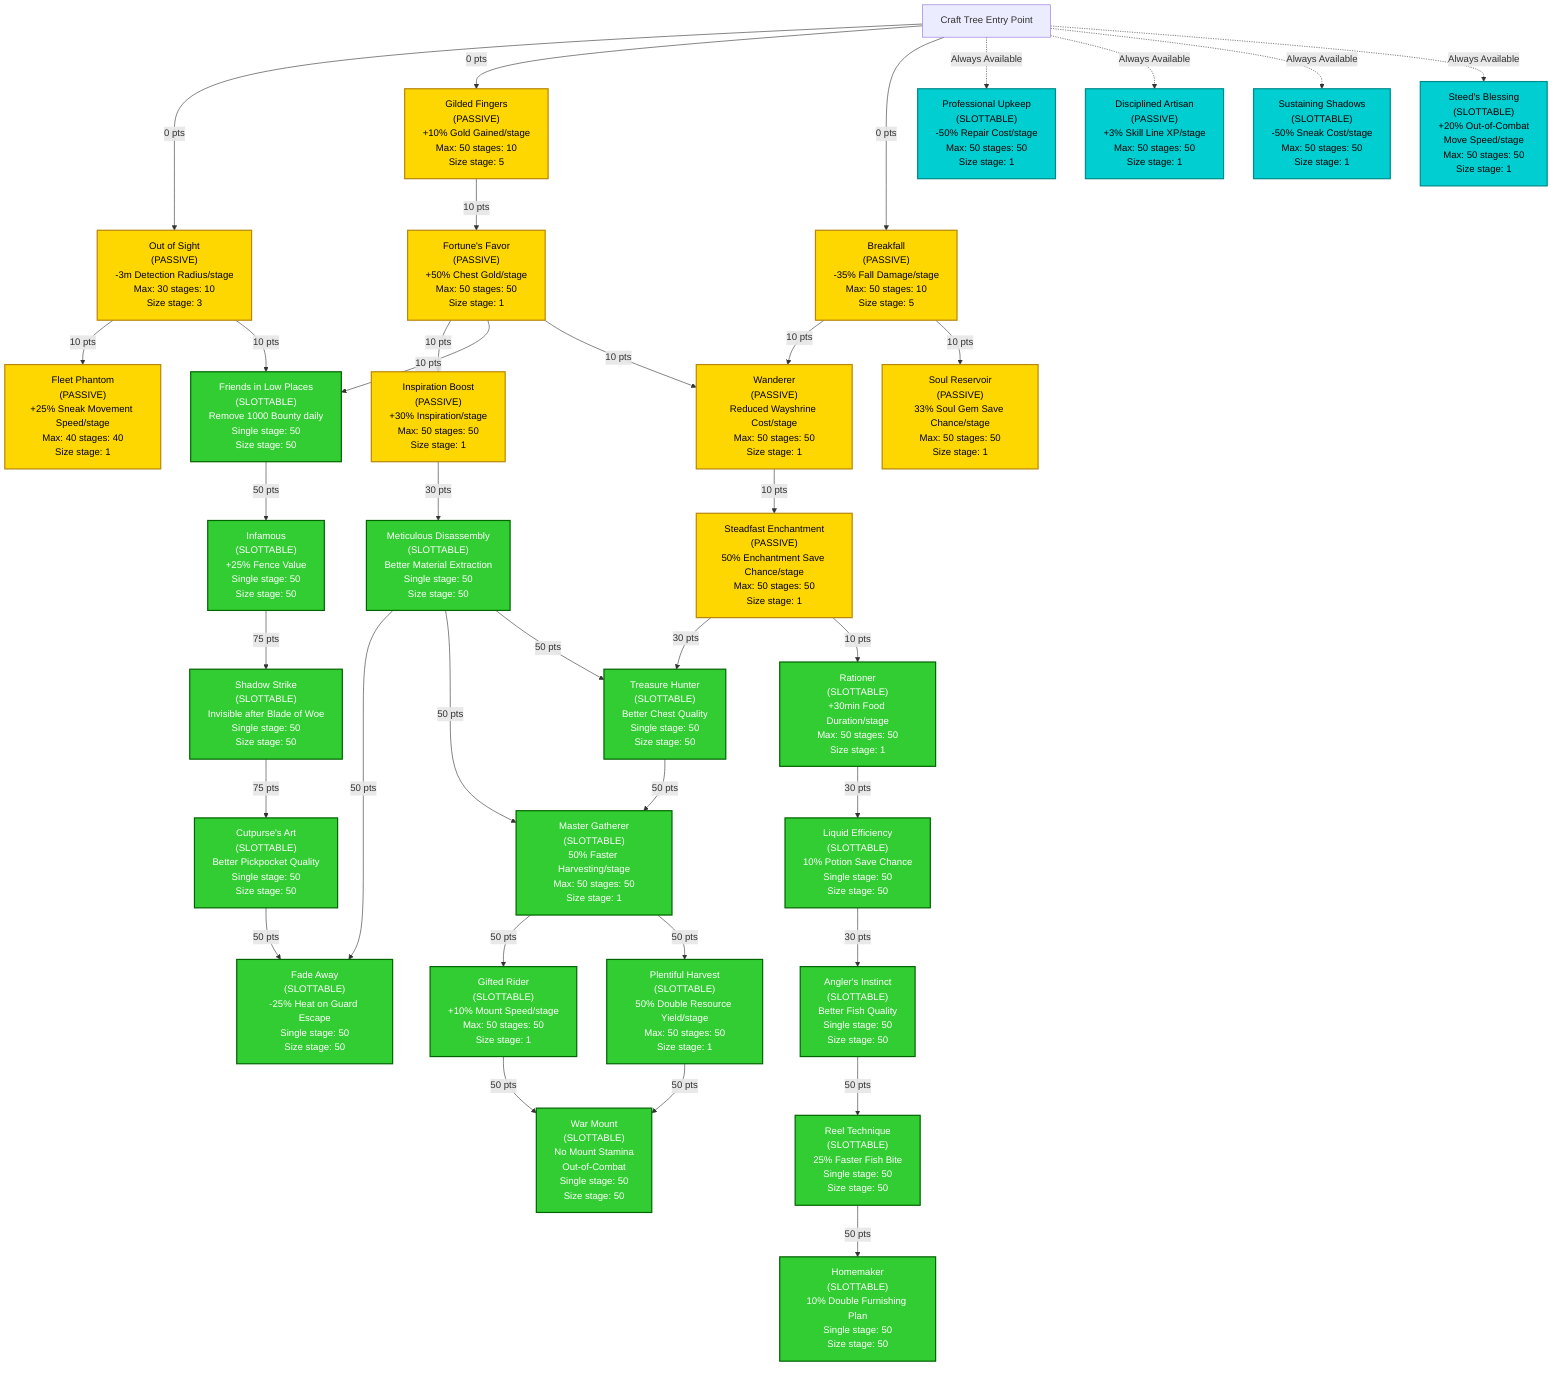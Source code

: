graph TB
    %% ===== LEGEND =====
    %% Yellow nodes = Passive (always active)
    %% Green nodes = Slottable (must be equipped in Champion Bar)
    %% Lime nodes = Independent (no prerequisites)

    %% ===== CENTER / STARTING NODES =====
    Start[Craft Tree Entry Point]

    %% Three base starting nodes - always accessible
    Start -->|0 pts| OOS["Out of Sight<br/>(PASSIVE)<br/>-3m Detection Radius/stage<br/>Max: 30 stages: 10<br/>Size stage: 3"]
    Start -->|0 pts| GF["Gilded Fingers<br/>(PASSIVE)<br/>+10% Gold Gained/stage<br/>Max: 50 stages: 10<br/>Size stage: 5"]
    Start -->|0 pts| Break["Breakfall<br/>(PASSIVE)<br/>-35% Fall Damage/stage<br/>Max: 50 stages: 10<br/>Size stage: 5"]

    %% ===== INDEPENDENT NODES (No prerequisites) =====
    Start -.->|Always Available| Prof["Professional Upkeep<br/>(SLOTTABLE)<br/>-50% Repair Cost/stage<br/>Max: 50 stages: 50<br/>Size stage: 1"]
    Start -.->|Always Available| Disciplined["Disciplined Artisan<br/>(PASSIVE)<br/>+3% Skill Line XP/stage<br/>Max: 50 stages: 50<br/>Size stage: 1"]
    Start -.->|Always Available| SS["Sustaining Shadows<br/>(SLOTTABLE)<br/>-50% Sneak Cost/stage<br/>Max: 50 stages: 50<br/>Size stage: 1"]
    Start -.->|Always Available| Steed["Steed's Blessing<br/>(SLOTTABLE)<br/>+20% Out-of-Combat<br/>Move Speed/stage<br/>Max: 50 stages: 50<br/>Size stage: 1"]

    %% ===== LEFT BRANCH - STEALTH/THIEVERY PATH (from Out of Sight) =====
    OOS -->|10 pts| FP["Fleet Phantom<br/>(PASSIVE)<br/>+25% Sneak Movement Speed/stage<br/>Max: 40 stages: 40<br/>Size stage: 1"]
    OOS -->|10 pts| Friends["Friends in Low Places<br/>(SLOTTABLE)<br/>Remove 1000 Bounty daily<br/>Single stage: 50<br/>Size stage: 50"]

    Friends -->|50 pts| Infamous["Infamous<br/>(SLOTTABLE)<br/>+25% Fence Value<br/>Single stage: 50<br/>Size stage: 50"]

    Infamous -->|75 pts| Shadow["Shadow Strike<br/>(SLOTTABLE)<br/>Invisible after Blade of Woe<br/>Single stage: 50<br/>Size stage: 50"]

    Shadow -->|75 pts| CA["Cutpurse's Art<br/>(SLOTTABLE)<br/>Better Pickpocket Quality<br/>Single stage: 50<br/>Size stage: 50"]

    CA -->|50 pts| Fade["Fade Away<br/>(SLOTTABLE)<br/>-25% Heat on Guard Escape<br/>Single stage: 50<br/>Size stage: 50"]

    %% ===== CENTER BRANCH - CRAFTING/ECONOMY PATH (from Gilded Fingers) =====
    GF -->|10 pts| FF["Fortune's Favor<br/>(PASSIVE)<br/>+50% Chest Gold/stage<br/>Max: 50 stages: 50<br/>Size stage: 1"]

    FF -->|10 pts| IB["Inspiration Boost<br/>(PASSIVE)<br/>+30% Inspiration/stage<br/>Max: 50 stages: 50<br/>Size stage: 1"]
    FF -->|10 pts| Friends
    FF -->|10 pts| Wander["Wanderer<br/>(PASSIVE)<br/>Reduced Wayshrine Cost/stage<br/>Max: 50 stages: 50<br/>Size stage: 1"]

    IB -->|30 pts| Metic["Meticulous Disassembly<br/>(SLOTTABLE)<br/>Better Material Extraction<br/>Single stage: 50<br/>Size stage: 50"]

    Metic -->|50 pts| Fade
    Metic -->|50 pts| MG["Master Gatherer<br/>(SLOTTABLE)<br/>50% Faster Harvesting/stage<br/>Max: 50 stages: 50<br/>Size stage: 1"]
    Metic -->|50 pts| TH["Treasure Hunter<br/>(SLOTTABLE)<br/>Better Chest Quality<br/>Single stage: 50<br/>Size stage: 50"]

    %% ===== RIGHT BRANCH - UTILITY/QOL PATH (from Breakfall) =====
    Break -->|10 pts| Wander
    Break -->|10 pts| Soul["Soul Reservoir<br/>(PASSIVE)<br/>33% Soul Gem Save Chance/stage<br/>Max: 50 stages: 50<br/>Size stage: 1"]

    Wander -->|10 pts| SE["Steadfast Enchantment<br/>(PASSIVE)<br/>50% Enchantment Save Chance/stage<br/>Max: 50 stages: 50<br/>Size stage: 1"]

    SE -->|30 pts| TH
    SE -->|10 pts| Rationer["Rationer<br/>(SLOTTABLE)<br/>+30min Food Duration/stage<br/>Max: 50 stages: 50<br/>Size stage: 1"]

    TH -->|50 pts| MG

    %% ===== CONSUMABLES & FISHING PATH =====
    Rationer -->|30 pts| Liquid["Liquid Efficiency<br/>(SLOTTABLE)<br/>10% Potion Save Chance<br/>Single stage: 50<br/>Size stage: 50"]

    Liquid -->|30 pts| Angler["Angler's Instinct<br/>(SLOTTABLE)<br/>Better Fish Quality<br/>Single stage: 50<br/>Size stage: 50"]

    Angler -->|50 pts| Reel["Reel Technique<br/>(SLOTTABLE)<br/>25% Faster Fish Bite<br/>Single stage: 50<br/>Size stage: 50"]

    Reel -->|50 pts| Home["Homemaker<br/>(SLOTTABLE)<br/>10% Double Furnishing Plan<br/>Single stage: 50<br/>Size stage: 50"]

    %% ===== MOUNT & GATHERING PATH =====
    MG -->|50 pts| Gifted["Gifted Rider<br/>(SLOTTABLE)<br/>+10% Mount Speed/stage<br/>Max: 50 stages: 50<br/>Size stage: 1"]
    MG -->|50 pts| PH["Plentiful Harvest<br/>(SLOTTABLE)<br/>50% Double Resource Yield/stage<br/>Max: 50 stages: 50<br/>Size stage: 1"]

    PH -->|50 pts| War["War Mount<br/>(SLOTTABLE)<br/>No Mount Stamina<br/>Out-of-Combat<br/>Single stage: 50<br/>Size stage: 50"]

    Gifted -->|50 pts| War

    %% ===== STYLING =====
    classDef passive fill:#FFD700,stroke:#B8860B,stroke-width:2px,color:#000
    classDef slottable fill:#32CD32,stroke:#006400,stroke-width:2px,color:#FFF
    classDef independent fill:#00CED1,stroke:#008B8B,stroke-width:2px,color:#000

    class OOS,GF,Break,FP,FF,IB,Wander,Soul,SE,Disciplined passive
    class Friends,Infamous,Shadow,CA,Fade,Metic,MG,TH,Rationer,Liquid,Angler,Reel,Home,Gifted,PH,War slottable
    class Prof,SS,Steed,Disciplined independent